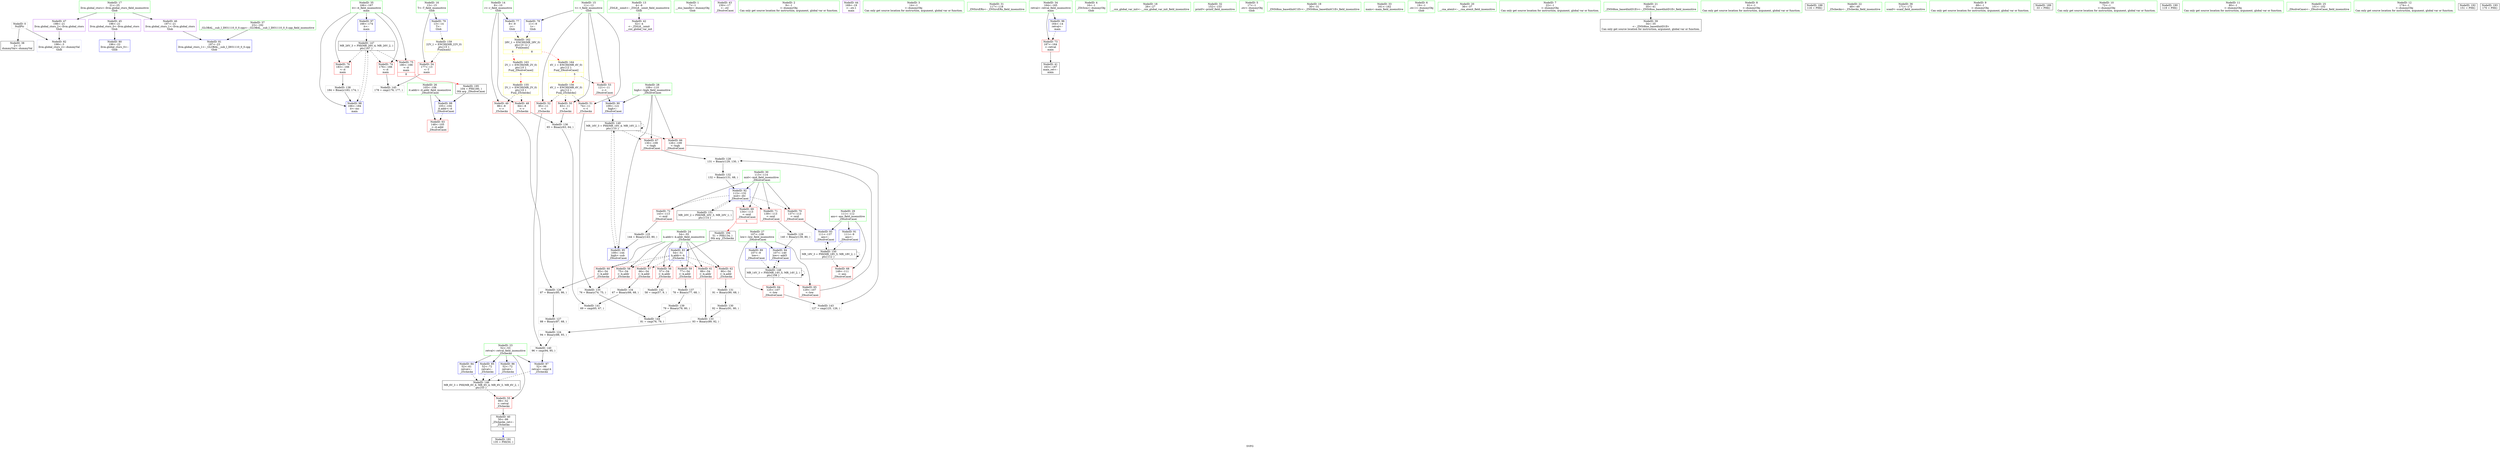 digraph "SVFG" {
	label="SVFG";

	Node0x558812f43680 [shape=record,color=grey,label="{NodeID: 0\nNullPtr}"];
	Node0x558812f43680 -> Node0x558812f59930[style=solid];
	Node0x558812f43680 -> Node0x558812f5cef0[style=solid];
	Node0x558812f5a2e0 [shape=record,color=blue,label="{NodeID: 97\n166\<--174\nit\<--\nmain\n}"];
	Node0x558812f5a2e0 -> Node0x558812f672a0[style=dashed];
	Node0x558812f582e0 [shape=record,color=green,label="{NodeID: 14\n8\<--10\nr\<--r_field_insensitive\nGlob }"];
	Node0x558812f582e0 -> Node0x558812f5b260[style=solid];
	Node0x558812f582e0 -> Node0x558812f5b330[style=solid];
	Node0x558812f582e0 -> Node0x558812f5c9f0[style=solid];
	Node0x558812f5dcb0 [shape=record,color=black,label="{NodeID: 194\n51 = PHI(134, )\n0th arg _Z5checkx }"];
	Node0x558812f5dcb0 -> Node0x558812f5cff0[style=solid];
	Node0x558812f59020 [shape=record,color=green,label="{NodeID: 28\n109\<--110\nhigh\<--high_field_insensitive\n_Z9solveCasei\n}"];
	Node0x558812f59020 -> Node0x558812f5c100[style=solid];
	Node0x558812f59020 -> Node0x558812f5c1d0[style=solid];
	Node0x558812f59020 -> Node0x558812f5d5a0[style=solid];
	Node0x558812f59020 -> Node0x558812f5d9b0[style=solid];
	Node0x558812f5fdd0 [shape=record,color=grey,label="{NodeID: 125\n144 = Binary(143, 80, )\n}"];
	Node0x558812f5fdd0 -> Node0x558812f5d9b0[style=solid];
	Node0x558812f59cd0 [shape=record,color=purple,label="{NodeID: 42\n32\<--4\n\<--_ZStL8__ioinit\n__cxx_global_var_init\n}"];
	Node0x558812f5b090 [shape=record,color=grey,label="{NodeID: 139\n79 = Binary(78, 80, )\n}"];
	Node0x558812f5b090 -> Node0x558812f62260[style=solid];
	Node0x558812f5b8e0 [shape=record,color=red,label="{NodeID: 56\n57\<--54\n\<--k.addr\n_Z5checkx\n}"];
	Node0x558812f5b8e0 -> Node0x558812f61f60[style=solid];
	Node0x558812f5c440 [shape=record,color=red,label="{NodeID: 70\n137\<--113\n\<--mid\n_Z9solveCasei\n}"];
	Node0x558812f5c440 -> Node0x558812f5d810[style=solid];
	Node0x558812f5d0c0 [shape=record,color=blue,label="{NodeID: 84\n52\<--61\nretval\<--\n_Z5checkx\n}"];
	Node0x558812f5d0c0 -> Node0x558812f66da0[style=dashed];
	Node0x558812f43800 [shape=record,color=green,label="{NodeID: 1\n7\<--1\n__dso_handle\<--dummyObj\nGlob }"];
	Node0x558812f5a3b0 [shape=record,color=blue,label="{NodeID: 98\n166\<--184\nit\<--inc\nmain\n}"];
	Node0x558812f5a3b0 -> Node0x558812f672a0[style=dashed];
	Node0x558812f583e0 [shape=record,color=green,label="{NodeID: 15\n11\<--12\nt\<--t_field_insensitive\nGlob }"];
	Node0x558812f583e0 -> Node0x558812f5b400[style=solid];
	Node0x558812f583e0 -> Node0x558812f5b4d0[style=solid];
	Node0x558812f583e0 -> Node0x558812f5b5a0[style=solid];
	Node0x558812f583e0 -> Node0x558812f5b670[style=solid];
	Node0x558812f583e0 -> Node0x558812f5caf0[style=solid];
	Node0x558812f5dea0 [shape=record,color=black,label="{NodeID: 195\n104 = PHI(180, )\n0th arg _Z9solveCasei }"];
	Node0x558812f5dea0 -> Node0x558812f5d400[style=solid];
	Node0x558812f590f0 [shape=record,color=green,label="{NodeID: 29\n111\<--112\nans\<--ans_field_insensitive\n_Z9solveCasei\n}"];
	Node0x558812f590f0 -> Node0x558812f5c2a0[style=solid];
	Node0x558812f590f0 -> Node0x558812f5d670[style=solid];
	Node0x558812f590f0 -> Node0x558812f5d810[style=solid];
	Node0x558812f5ff50 [shape=record,color=grey,label="{NodeID: 126\n87 = Binary(85, 86, )\n}"];
	Node0x558812f5ff50 -> Node0x558812f600d0[style=solid];
	Node0x558812f59da0 [shape=record,color=purple,label="{NodeID: 43\n150\<--17\n\<--.str\n_Z9solveCasei\n}"];
	Node0x558812f61ca0 [shape=record,color=grey,label="{NodeID: 140\n96 = cmp(94, 95, )\n}"];
	Node0x558812f61ca0 -> Node0x558812f5d330[style=solid];
	Node0x558812f5b9b0 [shape=record,color=red,label="{NodeID: 57\n66\<--54\n\<--k.addr\n_Z5checkx\n}"];
	Node0x558812f5b9b0 -> Node0x558812f60b50[style=solid];
	Node0x558812f5c510 [shape=record,color=red,label="{NodeID: 71\n139\<--113\n\<--mid\n_Z9solveCasei\n}"];
	Node0x558812f5c510 -> Node0x558812f603d0[style=solid];
	Node0x558812f5d190 [shape=record,color=blue,label="{NodeID: 85\n52\<--72\nretval\<--\n_Z5checkx\n}"];
	Node0x558812f5d190 -> Node0x558812f66da0[style=dashed];
	Node0x558812f57b40 [shape=record,color=green,label="{NodeID: 2\n9\<--1\n\<--dummyObj\nCan only get source location for instruction, argument, global var or function.}"];
	Node0x558812f584e0 [shape=record,color=green,label="{NodeID: 16\n13\<--15\nT\<--T_field_insensitive\nGlob }"];
	Node0x558812f584e0 -> Node0x558812f5b740[style=solid];
	Node0x558812f584e0 -> Node0x558812f5cbf0[style=solid];
	Node0x558812f591c0 [shape=record,color=green,label="{NodeID: 30\n113\<--114\nmid\<--mid_field_insensitive\n_Z9solveCasei\n}"];
	Node0x558812f591c0 -> Node0x558812f5c370[style=solid];
	Node0x558812f591c0 -> Node0x558812f5c440[style=solid];
	Node0x558812f591c0 -> Node0x558812f5c510[style=solid];
	Node0x558812f591c0 -> Node0x558812f5c5e0[style=solid];
	Node0x558812f591c0 -> Node0x558812f5d740[style=solid];
	Node0x558812f600d0 [shape=record,color=grey,label="{NodeID: 127\n88 = Binary(87, 68, )\n}"];
	Node0x558812f600d0 -> Node0x558812f5fc50[style=solid];
	Node0x558812f59e70 [shape=record,color=purple,label="{NodeID: 44\n169\<--19\n\<--.str.1\nmain\n}"];
	Node0x558812f61de0 [shape=record,color=grey,label="{NodeID: 141\n69 = cmp(65, 67, )\n}"];
	Node0x558812f5ba80 [shape=record,color=red,label="{NodeID: 58\n75\<--54\n\<--k.addr\n_Z5checkx\n}"];
	Node0x558812f5ba80 -> Node0x558812f5aa90[style=solid];
	Node0x558812f69aa0 [shape=record,color=yellow,style=double,label="{NodeID: 155\n2V_1 = ENCHI(MR_2V_0)\npts\{10 \}\nFun[_Z5checkx]}"];
	Node0x558812f69aa0 -> Node0x558812f5b260[style=dashed];
	Node0x558812f69aa0 -> Node0x558812f5b330[style=dashed];
	Node0x558812f5c5e0 [shape=record,color=red,label="{NodeID: 72\n143\<--113\n\<--mid\n_Z9solveCasei\n}"];
	Node0x558812f5c5e0 -> Node0x558812f5fdd0[style=solid];
	Node0x558812f5d260 [shape=record,color=blue,label="{NodeID: 86\n52\<--72\nretval\<--\n_Z5checkx\n}"];
	Node0x558812f5d260 -> Node0x558812f66da0[style=dashed];
	Node0x558812f57bd0 [shape=record,color=green,label="{NodeID: 3\n14\<--1\n\<--dummyObj\nCan only get source location for instruction, argument, global var or function.}"];
	Node0x558812f585e0 [shape=record,color=green,label="{NodeID: 17\n21\<--25\nllvm.global_ctors\<--llvm.global_ctors_field_insensitive\nGlob }"];
	Node0x558812f585e0 -> Node0x558812f59f40[style=solid];
	Node0x558812f585e0 -> Node0x558812f5a040[style=solid];
	Node0x558812f585e0 -> Node0x558812f5a140[style=solid];
	Node0x558812f59290 [shape=record,color=green,label="{NodeID: 31\n117\<--118\n_ZNSirsERx\<--_ZNSirsERx_field_insensitive\n}"];
	Node0x558812f60250 [shape=record,color=grey,label="{NodeID: 128\n131 = Binary(129, 130, )\n}"];
	Node0x558812f60250 -> Node0x558812f60850[style=solid];
	Node0x558812f59f40 [shape=record,color=purple,label="{NodeID: 45\n196\<--21\nllvm.global_ctors_0\<--llvm.global_ctors\nGlob }"];
	Node0x558812f59f40 -> Node0x558812f5ccf0[style=solid];
	Node0x558812f61f60 [shape=record,color=grey,label="{NodeID: 142\n58 = cmp(57, 9, )\n}"];
	Node0x558812f5bb50 [shape=record,color=red,label="{NodeID: 59\n77\<--54\n\<--k.addr\n_Z5checkx\n}"];
	Node0x558812f5bb50 -> Node0x558812f5ad90[style=solid];
	Node0x558812f6a5c0 [shape=record,color=yellow,style=double,label="{NodeID: 156\n4V_1 = ENCHI(MR_4V_0)\npts\{12 \}\nFun[_Z5checkx]}"];
	Node0x558812f6a5c0 -> Node0x558812f5b400[style=dashed];
	Node0x558812f6a5c0 -> Node0x558812f5b4d0[style=dashed];
	Node0x558812f6a5c0 -> Node0x558812f5b5a0[style=dashed];
	Node0x558812f5c6b0 [shape=record,color=red,label="{NodeID: 73\n187\<--164\n\<--retval\nmain\n}"];
	Node0x558812f5c6b0 -> Node0x558812f59c00[style=solid];
	Node0x558812f5d330 [shape=record,color=blue,label="{NodeID: 87\n52\<--96\nretval\<--cmp14\n_Z5checkx\n}"];
	Node0x558812f5d330 -> Node0x558812f66da0[style=dashed];
	Node0x558812f57c60 [shape=record,color=green,label="{NodeID: 4\n16\<--1\n_ZSt3cin\<--dummyObj\nGlob }"];
	Node0x558812f586e0 [shape=record,color=green,label="{NodeID: 18\n26\<--27\n__cxx_global_var_init\<--__cxx_global_var_init_field_insensitive\n}"];
	Node0x558812f59390 [shape=record,color=green,label="{NodeID: 32\n152\<--153\nprintf\<--printf_field_insensitive\n}"];
	Node0x558812f603d0 [shape=record,color=grey,label="{NodeID: 129\n140 = Binary(139, 80, )\n}"];
	Node0x558812f603d0 -> Node0x558812f5d8e0[style=solid];
	Node0x558812f5a040 [shape=record,color=purple,label="{NodeID: 46\n197\<--21\nllvm.global_ctors_1\<--llvm.global_ctors\nGlob }"];
	Node0x558812f5a040 -> Node0x558812f5cdf0[style=solid];
	Node0x558812f620e0 [shape=record,color=grey,label="{NodeID: 143\n127 = cmp(125, 126, )\n}"];
	Node0x558812f5bc20 [shape=record,color=red,label="{NodeID: 60\n85\<--54\n\<--k.addr\n_Z5checkx\n}"];
	Node0x558812f5bc20 -> Node0x558812f5ff50[style=solid];
	Node0x558812f5c780 [shape=record,color=red,label="{NodeID: 74\n176\<--166\n\<--it\nmain\n}"];
	Node0x558812f5c780 -> Node0x558812f623e0[style=solid];
	Node0x558812f5d400 [shape=record,color=blue,label="{NodeID: 88\n105\<--104\nit.addr\<--it\n_Z9solveCasei\n}"];
	Node0x558812f5d400 -> Node0x558812f5be90[style=dashed];
	Node0x558812f57cf0 [shape=record,color=green,label="{NodeID: 5\n17\<--1\n.str\<--dummyObj\nGlob }"];
	Node0x558812f587e0 [shape=record,color=green,label="{NodeID: 19\n30\<--31\n_ZNSt8ios_base4InitC1Ev\<--_ZNSt8ios_base4InitC1Ev_field_insensitive\n}"];
	Node0x558812f59490 [shape=record,color=green,label="{NodeID: 33\n161\<--162\nmain\<--main_field_insensitive\n}"];
	Node0x558812f60550 [shape=record,color=grey,label="{NodeID: 130\n92 = Binary(91, 80, )\n}"];
	Node0x558812f60550 -> Node0x558812f609d0[style=solid];
	Node0x558812f5a140 [shape=record,color=purple,label="{NodeID: 47\n198\<--21\nllvm.global_ctors_2\<--llvm.global_ctors\nGlob }"];
	Node0x558812f5a140 -> Node0x558812f5cef0[style=solid];
	Node0x558812f62260 [shape=record,color=grey,label="{NodeID: 144\n81 = cmp(76, 79, )\n}"];
	Node0x558812f5bcf0 [shape=record,color=red,label="{NodeID: 61\n89\<--54\n\<--k.addr\n_Z5checkx\n}"];
	Node0x558812f5bcf0 -> Node0x558812f609d0[style=solid];
	Node0x558812f5c850 [shape=record,color=red,label="{NodeID: 75\n180\<--166\n\<--it\nmain\n|{<s0>8}}"];
	Node0x558812f5c850:s0 -> Node0x558812f5dea0[style=solid,color=red];
	Node0x558812f5d4d0 [shape=record,color=blue,label="{NodeID: 89\n107\<--9\nlow\<--\n_Z9solveCasei\n}"];
	Node0x558812f5d4d0 -> Node0x558812f677a0[style=dashed];
	Node0x558812f57d80 [shape=record,color=green,label="{NodeID: 6\n19\<--1\n.str.1\<--dummyObj\nGlob }"];
	Node0x558812f588e0 [shape=record,color=green,label="{NodeID: 20\n36\<--37\n__cxa_atexit\<--__cxa_atexit_field_insensitive\n}"];
	Node0x558812f59590 [shape=record,color=green,label="{NodeID: 34\n164\<--165\nretval\<--retval_field_insensitive\nmain\n}"];
	Node0x558812f59590 -> Node0x558812f5c6b0[style=solid];
	Node0x558812f59590 -> Node0x558812f5a210[style=solid];
	Node0x558812f606d0 [shape=record,color=grey,label="{NodeID: 131\n91 = Binary(90, 68, )\n}"];
	Node0x558812f606d0 -> Node0x558812f60550[style=solid];
	Node0x558812f5b260 [shape=record,color=red,label="{NodeID: 48\n64\<--8\n\<--r\n_Z5checkx\n}"];
	Node0x558812f5b260 -> Node0x558812f5ac10[style=solid];
	Node0x558812f623e0 [shape=record,color=grey,label="{NodeID: 145\n178 = cmp(176, 177, )\n}"];
	Node0x558812f5bdc0 [shape=record,color=red,label="{NodeID: 62\n90\<--54\n\<--k.addr\n_Z5checkx\n}"];
	Node0x558812f5bdc0 -> Node0x558812f606d0[style=solid];
	Node0x558812f6a860 [shape=record,color=yellow,style=double,label="{NodeID: 159\n22V_1 = ENCHI(MR_22V_0)\npts\{15 \}\nFun[main]}"];
	Node0x558812f6a860 -> Node0x558812f5b740[style=dashed];
	Node0x558812f5c920 [shape=record,color=red,label="{NodeID: 76\n183\<--166\n\<--it\nmain\n}"];
	Node0x558812f5c920 -> Node0x558812f5af10[style=solid];
	Node0x558812f5d5a0 [shape=record,color=blue,label="{NodeID: 90\n109\<--121\nhigh\<--\n_Z9solveCasei\n}"];
	Node0x558812f5d5a0 -> Node0x558812f67ca0[style=dashed];
	Node0x558812f57e10 [shape=record,color=green,label="{NodeID: 7\n22\<--1\n\<--dummyObj\nCan only get source location for instruction, argument, global var or function.}"];
	Node0x558812f589e0 [shape=record,color=green,label="{NodeID: 21\n35\<--41\n_ZNSt8ios_base4InitD1Ev\<--_ZNSt8ios_base4InitD1Ev_field_insensitive\n}"];
	Node0x558812f589e0 -> Node0x558812f59a30[style=solid];
	Node0x558812f59660 [shape=record,color=green,label="{NodeID: 35\n166\<--167\nit\<--it_field_insensitive\nmain\n}"];
	Node0x558812f59660 -> Node0x558812f5c780[style=solid];
	Node0x558812f59660 -> Node0x558812f5c850[style=solid];
	Node0x558812f59660 -> Node0x558812f5c920[style=solid];
	Node0x558812f59660 -> Node0x558812f5a2e0[style=solid];
	Node0x558812f59660 -> Node0x558812f5a3b0[style=solid];
	Node0x558812f60850 [shape=record,color=grey,label="{NodeID: 132\n132 = Binary(131, 68, )\n}"];
	Node0x558812f60850 -> Node0x558812f5d740[style=solid];
	Node0x558812f5b330 [shape=record,color=red,label="{NodeID: 49\n86\<--8\n\<--r\n_Z5checkx\n}"];
	Node0x558812f5b330 -> Node0x558812f5ff50[style=solid];
	Node0x558812f66da0 [shape=record,color=black,label="{NodeID: 146\nMR_6V_3 = PHI(MR_6V_6, MR_6V_4, MR_6V_5, MR_6V_2, )\npts\{53 \}\n}"];
	Node0x558812f66da0 -> Node0x558812f5b810[style=dashed];
	Node0x558812f5be90 [shape=record,color=red,label="{NodeID: 63\n148\<--105\n\<--it.addr\n_Z9solveCasei\n}"];
	Node0x558812f5c9f0 [shape=record,color=blue,label="{NodeID: 77\n8\<--9\nr\<--\nGlob }"];
	Node0x558812f5c9f0 -> Node0x558812f6ab30[style=dashed];
	Node0x558812f5d670 [shape=record,color=blue,label="{NodeID: 91\n111\<--9\nans\<--\n_Z9solveCasei\n}"];
	Node0x558812f5d670 -> Node0x558812f681a0[style=dashed];
	Node0x558812f57ea0 [shape=record,color=green,label="{NodeID: 8\n61\<--1\n\<--dummyObj\nCan only get source location for instruction, argument, global var or function.}"];
	Node0x558812d93140 [shape=record,color=black,label="{NodeID: 188\n116 = PHI()\n}"];
	Node0x558812f58ae0 [shape=record,color=green,label="{NodeID: 22\n48\<--49\n_Z5checkx\<--_Z5checkx_field_insensitive\n}"];
	Node0x558812f59730 [shape=record,color=green,label="{NodeID: 36\n171\<--172\nscanf\<--scanf_field_insensitive\n}"];
	Node0x558812f609d0 [shape=record,color=grey,label="{NodeID: 133\n93 = Binary(89, 92, )\n}"];
	Node0x558812f609d0 -> Node0x558812f5fc50[style=solid];
	Node0x558812f5b400 [shape=record,color=red,label="{NodeID: 50\n63\<--11\n\<--t\n_Z5checkx\n}"];
	Node0x558812f5b400 -> Node0x558812f5ac10[style=solid];
	Node0x558812f672a0 [shape=record,color=black,label="{NodeID: 147\nMR_26V_3 = PHI(MR_26V_4, MR_26V_2, )\npts\{167 \}\n}"];
	Node0x558812f672a0 -> Node0x558812f5c780[style=dashed];
	Node0x558812f672a0 -> Node0x558812f5c850[style=dashed];
	Node0x558812f672a0 -> Node0x558812f5c920[style=dashed];
	Node0x558812f672a0 -> Node0x558812f5a3b0[style=dashed];
	Node0x558812f5bf60 [shape=record,color=red,label="{NodeID: 64\n125\<--107\n\<--low\n_Z9solveCasei\n}"];
	Node0x558812f5bf60 -> Node0x558812f620e0[style=solid];
	Node0x558812f5caf0 [shape=record,color=blue,label="{NodeID: 78\n11\<--9\nt\<--\nGlob }"];
	Node0x558812f5caf0 -> Node0x558812f6ab30[style=dashed];
	Node0x558812f5d740 [shape=record,color=blue,label="{NodeID: 92\n113\<--132\nmid\<--div\n_Z9solveCasei\n}"];
	Node0x558812f5d740 -> Node0x558812f5c370[style=dashed];
	Node0x558812f5d740 -> Node0x558812f5c440[style=dashed];
	Node0x558812f5d740 -> Node0x558812f5c510[style=dashed];
	Node0x558812f5d740 -> Node0x558812f5c5e0[style=dashed];
	Node0x558812f5d740 -> Node0x558812f686a0[style=dashed];
	Node0x558812f57f30 [shape=record,color=green,label="{NodeID: 9\n68\<--1\n\<--dummyObj\nCan only get source location for instruction, argument, global var or function.}"];
	Node0x558812f73b10 [shape=record,color=black,label="{NodeID: 189\n33 = PHI()\n}"];
	Node0x558812f58be0 [shape=record,color=green,label="{NodeID: 23\n52\<--53\nretval\<--retval_field_insensitive\n_Z5checkx\n}"];
	Node0x558812f58be0 -> Node0x558812f5b810[style=solid];
	Node0x558812f58be0 -> Node0x558812f5d0c0[style=solid];
	Node0x558812f58be0 -> Node0x558812f5d190[style=solid];
	Node0x558812f58be0 -> Node0x558812f5d260[style=solid];
	Node0x558812f58be0 -> Node0x558812f5d330[style=solid];
	Node0x558812f59830 [shape=record,color=green,label="{NodeID: 37\n23\<--192\n_GLOBAL__sub_I_ll931110_0_0.cpp\<--_GLOBAL__sub_I_ll931110_0_0.cpp_field_insensitive\n}"];
	Node0x558812f59830 -> Node0x558812f5cdf0[style=solid];
	Node0x558812f60b50 [shape=record,color=grey,label="{NodeID: 134\n67 = Binary(66, 68, )\n}"];
	Node0x558812f60b50 -> Node0x558812f61de0[style=solid];
	Node0x558812f5b4d0 [shape=record,color=red,label="{NodeID: 51\n74\<--11\n\<--t\n_Z5checkx\n}"];
	Node0x558812f5b4d0 -> Node0x558812f5aa90[style=solid];
	Node0x558812f677a0 [shape=record,color=black,label="{NodeID: 148\nMR_14V_3 = PHI(MR_14V_5, MR_14V_2, )\npts\{108 \}\n}"];
	Node0x558812f677a0 -> Node0x558812f5bf60[style=dashed];
	Node0x558812f677a0 -> Node0x558812f5c030[style=dashed];
	Node0x558812f677a0 -> Node0x558812f5d8e0[style=dashed];
	Node0x558812f677a0 -> Node0x558812f677a0[style=dashed];
	Node0x558812f5c030 [shape=record,color=red,label="{NodeID: 65\n129\<--107\n\<--low\n_Z9solveCasei\n}"];
	Node0x558812f5c030 -> Node0x558812f60250[style=solid];
	Node0x558812f6ab30 [shape=record,color=yellow,style=double,label="{NodeID: 162\n28V_1 = ENCHI(MR_28V_0)\npts\{10 12 \}\nFun[main]|{<s0>8|<s1>8}}"];
	Node0x558812f6ab30:s0 -> Node0x558812f6ac10[style=dashed,color=red];
	Node0x558812f6ab30:s1 -> Node0x558812f6ad20[style=dashed,color=red];
	Node0x558812f5cbf0 [shape=record,color=blue,label="{NodeID: 79\n13\<--14\nT\<--\nGlob }"];
	Node0x558812f5cbf0 -> Node0x558812f6a860[style=dashed];
	Node0x558812f5d810 [shape=record,color=blue,label="{NodeID: 93\n111\<--137\nans\<--\n_Z9solveCasei\n}"];
	Node0x558812f5d810 -> Node0x558812f681a0[style=dashed];
	Node0x558812f57fc0 [shape=record,color=green,label="{NodeID: 10\n72\<--1\n\<--dummyObj\nCan only get source location for instruction, argument, global var or function.}"];
	Node0x558812f73be0 [shape=record,color=black,label="{NodeID: 190\n119 = PHI()\n}"];
	Node0x558812f58cb0 [shape=record,color=green,label="{NodeID: 24\n54\<--55\nk.addr\<--k.addr_field_insensitive\n_Z5checkx\n}"];
	Node0x558812f58cb0 -> Node0x558812f5b8e0[style=solid];
	Node0x558812f58cb0 -> Node0x558812f5b9b0[style=solid];
	Node0x558812f58cb0 -> Node0x558812f5ba80[style=solid];
	Node0x558812f58cb0 -> Node0x558812f5bb50[style=solid];
	Node0x558812f58cb0 -> Node0x558812f5bc20[style=solid];
	Node0x558812f58cb0 -> Node0x558812f5bcf0[style=solid];
	Node0x558812f58cb0 -> Node0x558812f5bdc0[style=solid];
	Node0x558812f58cb0 -> Node0x558812f5cff0[style=solid];
	Node0x558812f59930 [shape=record,color=black,label="{NodeID: 38\n2\<--3\ndummyVal\<--dummyVal\n}"];
	Node0x558812f5aa90 [shape=record,color=grey,label="{NodeID: 135\n76 = Binary(74, 75, )\n}"];
	Node0x558812f5aa90 -> Node0x558812f62260[style=solid];
	Node0x558812f5b5a0 [shape=record,color=red,label="{NodeID: 52\n95\<--11\n\<--t\n_Z5checkx\n}"];
	Node0x558812f5b5a0 -> Node0x558812f61ca0[style=solid];
	Node0x558812f67ca0 [shape=record,color=black,label="{NodeID: 149\nMR_16V_3 = PHI(MR_16V_4, MR_16V_2, )\npts\{110 \}\n}"];
	Node0x558812f67ca0 -> Node0x558812f5c100[style=dashed];
	Node0x558812f67ca0 -> Node0x558812f5c1d0[style=dashed];
	Node0x558812f67ca0 -> Node0x558812f5d9b0[style=dashed];
	Node0x558812f67ca0 -> Node0x558812f67ca0[style=dashed];
	Node0x558812f5c100 [shape=record,color=red,label="{NodeID: 66\n126\<--109\n\<--high\n_Z9solveCasei\n}"];
	Node0x558812f5c100 -> Node0x558812f620e0[style=solid];
	Node0x558812f6ac10 [shape=record,color=yellow,style=double,label="{NodeID: 163\n2V_1 = ENCHI(MR_2V_0)\npts\{10 \}\nFun[_Z9solveCasei]|{<s0>5}}"];
	Node0x558812f6ac10:s0 -> Node0x558812f69aa0[style=dashed,color=red];
	Node0x558812f5ccf0 [shape=record,color=blue,label="{NodeID: 80\n196\<--22\nllvm.global_ctors_0\<--\nGlob }"];
	Node0x558812f5d8e0 [shape=record,color=blue,label="{NodeID: 94\n107\<--140\nlow\<--add3\n_Z9solveCasei\n}"];
	Node0x558812f5d8e0 -> Node0x558812f677a0[style=dashed];
	Node0x558812f58050 [shape=record,color=green,label="{NodeID: 11\n80\<--1\n\<--dummyObj\nCan only get source location for instruction, argument, global var or function.}"];
	Node0x558812f73cb0 [shape=record,color=black,label="{NodeID: 191\n135 = PHI(50, )\n}"];
	Node0x558812f58d80 [shape=record,color=green,label="{NodeID: 25\n101\<--102\n_Z9solveCasei\<--_Z9solveCasei_field_insensitive\n}"];
	Node0x558812f59a30 [shape=record,color=black,label="{NodeID: 39\n34\<--35\n\<--_ZNSt8ios_base4InitD1Ev\nCan only get source location for instruction, argument, global var or function.}"];
	Node0x558812f5ac10 [shape=record,color=grey,label="{NodeID: 136\n65 = Binary(63, 64, )\n}"];
	Node0x558812f5ac10 -> Node0x558812f61de0[style=solid];
	Node0x558812f5b670 [shape=record,color=red,label="{NodeID: 53\n121\<--11\n\<--t\n_Z9solveCasei\n}"];
	Node0x558812f5b670 -> Node0x558812f5d5a0[style=solid];
	Node0x558812f681a0 [shape=record,color=black,label="{NodeID: 150\nMR_18V_3 = PHI(MR_18V_5, MR_18V_2, )\npts\{112 \}\n}"];
	Node0x558812f681a0 -> Node0x558812f5c2a0[style=dashed];
	Node0x558812f681a0 -> Node0x558812f5d810[style=dashed];
	Node0x558812f681a0 -> Node0x558812f681a0[style=dashed];
	Node0x558812f5c1d0 [shape=record,color=red,label="{NodeID: 67\n130\<--109\n\<--high\n_Z9solveCasei\n}"];
	Node0x558812f5c1d0 -> Node0x558812f60250[style=solid];
	Node0x558812f6ad20 [shape=record,color=yellow,style=double,label="{NodeID: 164\n4V_1 = ENCHI(MR_4V_0)\npts\{12 \}\nFun[_Z9solveCasei]|{|<s1>5}}"];
	Node0x558812f6ad20 -> Node0x558812f5b670[style=dashed];
	Node0x558812f6ad20:s1 -> Node0x558812f6a5c0[style=dashed,color=red];
	Node0x558812f5cdf0 [shape=record,color=blue,label="{NodeID: 81\n197\<--23\nllvm.global_ctors_1\<--_GLOBAL__sub_I_ll931110_0_0.cpp\nGlob }"];
	Node0x558812f5d9b0 [shape=record,color=blue,label="{NodeID: 95\n109\<--144\nhigh\<--sub\n_Z9solveCasei\n}"];
	Node0x558812f5d9b0 -> Node0x558812f67ca0[style=dashed];
	Node0x558812f580e0 [shape=record,color=green,label="{NodeID: 12\n174\<--1\n\<--dummyObj\nCan only get source location for instruction, argument, global var or function.}"];
	Node0x558812f5db10 [shape=record,color=black,label="{NodeID: 192\n151 = PHI()\n}"];
	Node0x558812f58e80 [shape=record,color=green,label="{NodeID: 26\n105\<--106\nit.addr\<--it.addr_field_insensitive\n_Z9solveCasei\n}"];
	Node0x558812f58e80 -> Node0x558812f5be90[style=solid];
	Node0x558812f58e80 -> Node0x558812f5d400[style=solid];
	Node0x558812f59b30 [shape=record,color=black,label="{NodeID: 40\n50\<--99\n_Z5checkx_ret\<--\n_Z5checkx\n|{<s0>5}}"];
	Node0x558812f59b30:s0 -> Node0x558812f73cb0[style=solid,color=blue];
	Node0x558812f5ad90 [shape=record,color=grey,label="{NodeID: 137\n78 = Binary(77, 68, )\n}"];
	Node0x558812f5ad90 -> Node0x558812f5b090[style=solid];
	Node0x558812f5b740 [shape=record,color=red,label="{NodeID: 54\n177\<--13\n\<--T\nmain\n}"];
	Node0x558812f5b740 -> Node0x558812f623e0[style=solid];
	Node0x558812f686a0 [shape=record,color=black,label="{NodeID: 151\nMR_20V_2 = PHI(MR_20V_3, MR_20V_1, )\npts\{114 \}\n}"];
	Node0x558812f686a0 -> Node0x558812f5d740[style=dashed];
	Node0x558812f5c2a0 [shape=record,color=red,label="{NodeID: 68\n149\<--111\n\<--ans\n_Z9solveCasei\n}"];
	Node0x558812f5cef0 [shape=record,color=blue, style = dotted,label="{NodeID: 82\n198\<--3\nllvm.global_ctors_2\<--dummyVal\nGlob }"];
	Node0x558812f5a210 [shape=record,color=blue,label="{NodeID: 96\n164\<--14\nretval\<--\nmain\n}"];
	Node0x558812f5a210 -> Node0x558812f5c6b0[style=dashed];
	Node0x558812f581e0 [shape=record,color=green,label="{NodeID: 13\n4\<--6\n_ZStL8__ioinit\<--_ZStL8__ioinit_field_insensitive\nGlob }"];
	Node0x558812f581e0 -> Node0x558812f59cd0[style=solid];
	Node0x558812f5dbe0 [shape=record,color=black,label="{NodeID: 193\n170 = PHI()\n}"];
	Node0x558812f58f50 [shape=record,color=green,label="{NodeID: 27\n107\<--108\nlow\<--low_field_insensitive\n_Z9solveCasei\n}"];
	Node0x558812f58f50 -> Node0x558812f5bf60[style=solid];
	Node0x558812f58f50 -> Node0x558812f5c030[style=solid];
	Node0x558812f58f50 -> Node0x558812f5d4d0[style=solid];
	Node0x558812f58f50 -> Node0x558812f5d8e0[style=solid];
	Node0x558812f5fc50 [shape=record,color=grey,label="{NodeID: 124\n94 = Binary(88, 93, )\n}"];
	Node0x558812f5fc50 -> Node0x558812f61ca0[style=solid];
	Node0x558812f59c00 [shape=record,color=black,label="{NodeID: 41\n163\<--187\nmain_ret\<--\nmain\n}"];
	Node0x558812f5af10 [shape=record,color=grey,label="{NodeID: 138\n184 = Binary(183, 174, )\n}"];
	Node0x558812f5af10 -> Node0x558812f5a3b0[style=solid];
	Node0x558812f5b810 [shape=record,color=red,label="{NodeID: 55\n99\<--52\n\<--retval\n_Z5checkx\n}"];
	Node0x558812f5b810 -> Node0x558812f59b30[style=solid];
	Node0x558812f5c370 [shape=record,color=red,label="{NodeID: 69\n134\<--113\n\<--mid\n_Z9solveCasei\n|{<s0>5}}"];
	Node0x558812f5c370:s0 -> Node0x558812f5dcb0[style=solid,color=red];
	Node0x558812f5cff0 [shape=record,color=blue,label="{NodeID: 83\n54\<--51\nk.addr\<--k\n_Z5checkx\n}"];
	Node0x558812f5cff0 -> Node0x558812f5b8e0[style=dashed];
	Node0x558812f5cff0 -> Node0x558812f5b9b0[style=dashed];
	Node0x558812f5cff0 -> Node0x558812f5ba80[style=dashed];
	Node0x558812f5cff0 -> Node0x558812f5bb50[style=dashed];
	Node0x558812f5cff0 -> Node0x558812f5bc20[style=dashed];
	Node0x558812f5cff0 -> Node0x558812f5bcf0[style=dashed];
	Node0x558812f5cff0 -> Node0x558812f5bdc0[style=dashed];
}
